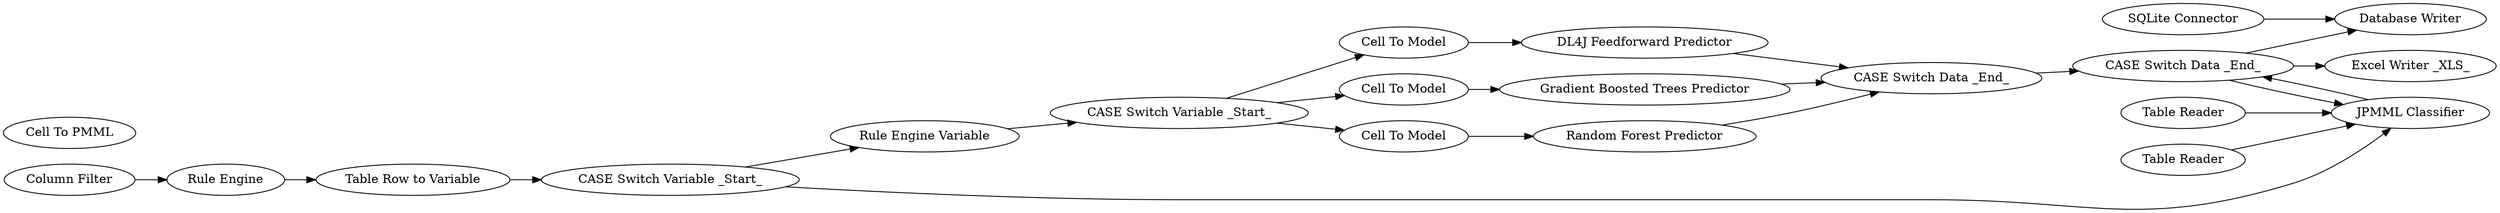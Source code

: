 digraph {
	26 [label="Database Writer"]
	137 [label="Table Reader"]
	143 [label="SQLite Connector"]
	147 [label="Table Reader"]
	138 [label="JPMML Classifier"]
	148 [label="Rule Engine"]
	151 [label="Table Row to Variable"]
	152 [label="Column Filter"]
	155 [label="CASE Switch Data _End_"]
	156 [label="CASE Switch Data _End_"]
	270 [label="DL4J Feedforward Predictor"]
	282 [label="Gradient Boosted Trees Predictor"]
	284 [label="Random Forest Predictor"]
	285 [label="Cell To Model"]
	286 [label="CASE Switch Variable _Start_"]
	287 [label="Rule Engine Variable"]
	288 [label="CASE Switch Variable _Start_"]
	289 [label="Cell To Model"]
	290 [label="Cell To Model"]
	291 [label="Cell To PMML"]
	292 [label="Excel Writer _XLS_"]
	138 -> 156
	148 -> 151
	151 -> 286
	152 -> 148
	155 -> 156
	270 -> 155
	282 -> 155
	284 -> 155
	285 -> 284
	286 -> 287
	286 -> 138
	287 -> 288
	288 -> 289
	288 -> 290
	288 -> 285
	289 -> 270
	290 -> 282
	156 -> 138
	137 -> 138
	143 -> 26
	147 -> 138
	156 -> 292
	156 -> 26
	rankdir=LR
}
